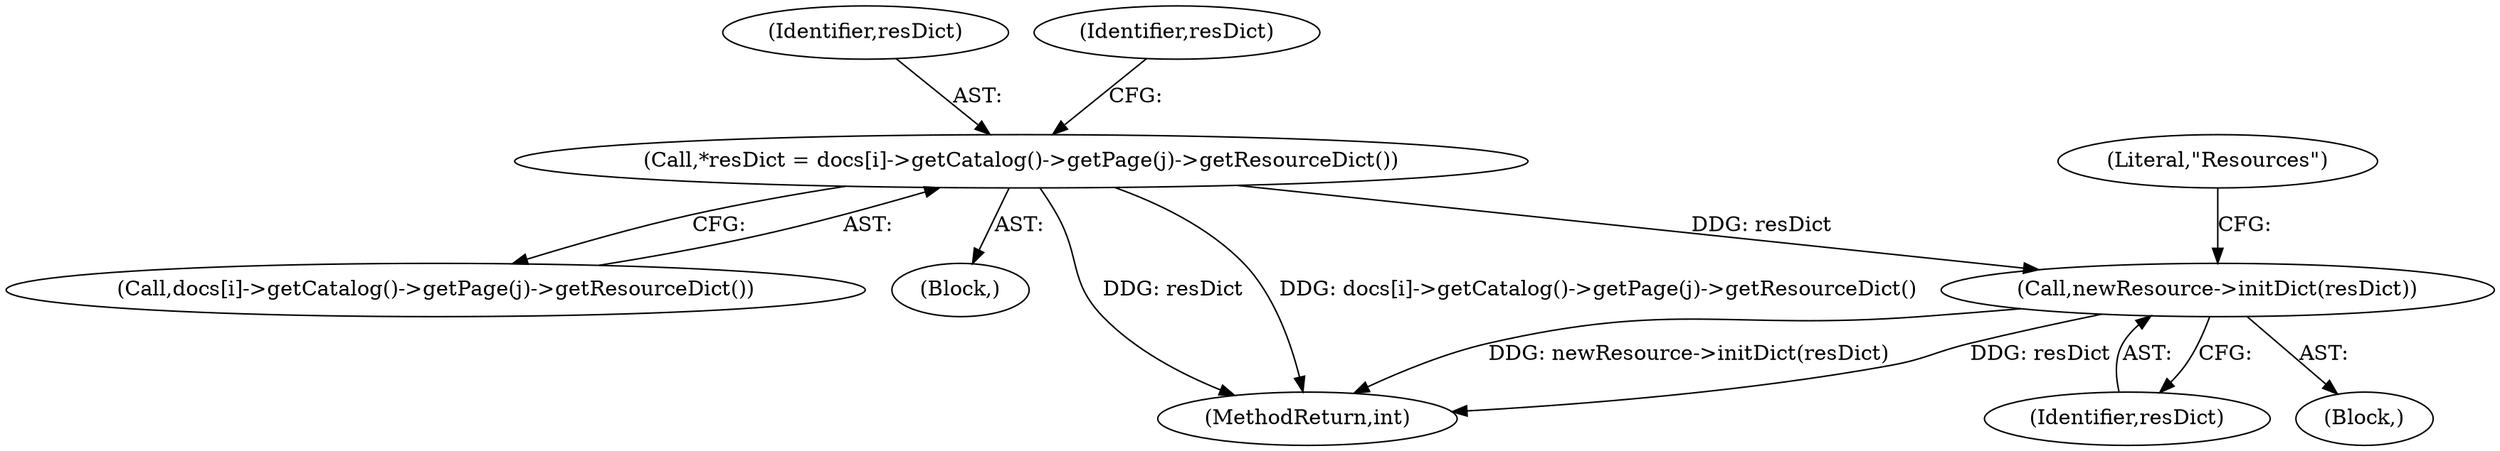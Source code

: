 digraph "0_poppler_5c9b08a875b07853be6c44e43ff5f7f059df666a@pointer" {
"1000676" [label="(Call,newResource->initDict(resDict))"];
"1000665" [label="(Call,*resDict = docs[i]->getCatalog()->getPage(j)->getResourceDict())"];
"1000670" [label="(Block,)"];
"1000667" [label="(Call,docs[i]->getCatalog()->getPage(j)->getResourceDict())"];
"1000666" [label="(Identifier,resDict)"];
"1000665" [label="(Call,*resDict = docs[i]->getCatalog()->getPage(j)->getResourceDict())"];
"1000676" [label="(Call,newResource->initDict(resDict))"];
"1000679" [label="(Literal,\"Resources\")"];
"1000669" [label="(Identifier,resDict)"];
"1000634" [label="(Block,)"];
"1000677" [label="(Identifier,resDict)"];
"1001132" [label="(MethodReturn,int)"];
"1000676" -> "1000670"  [label="AST: "];
"1000676" -> "1000677"  [label="CFG: "];
"1000677" -> "1000676"  [label="AST: "];
"1000679" -> "1000676"  [label="CFG: "];
"1000676" -> "1001132"  [label="DDG: newResource->initDict(resDict)"];
"1000676" -> "1001132"  [label="DDG: resDict"];
"1000665" -> "1000676"  [label="DDG: resDict"];
"1000665" -> "1000634"  [label="AST: "];
"1000665" -> "1000667"  [label="CFG: "];
"1000666" -> "1000665"  [label="AST: "];
"1000667" -> "1000665"  [label="AST: "];
"1000669" -> "1000665"  [label="CFG: "];
"1000665" -> "1001132"  [label="DDG: resDict"];
"1000665" -> "1001132"  [label="DDG: docs[i]->getCatalog()->getPage(j)->getResourceDict()"];
}
